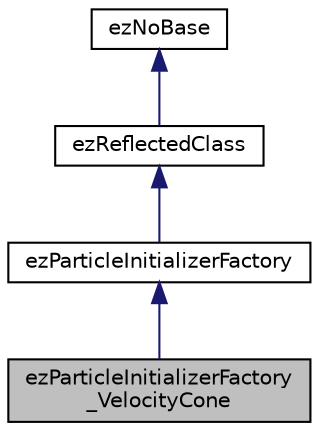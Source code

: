 digraph "ezParticleInitializerFactory_VelocityCone"
{
 // LATEX_PDF_SIZE
  edge [fontname="Helvetica",fontsize="10",labelfontname="Helvetica",labelfontsize="10"];
  node [fontname="Helvetica",fontsize="10",shape=record];
  Node1 [label="ezParticleInitializerFactory\l_VelocityCone",height=0.2,width=0.4,color="black", fillcolor="grey75", style="filled", fontcolor="black",tooltip=" "];
  Node2 -> Node1 [dir="back",color="midnightblue",fontsize="10",style="solid",fontname="Helvetica"];
  Node2 [label="ezParticleInitializerFactory",height=0.2,width=0.4,color="black", fillcolor="white", style="filled",URL="$d5/d2d/classez_particle_initializer_factory.htm",tooltip="Base class for all particle emitters."];
  Node3 -> Node2 [dir="back",color="midnightblue",fontsize="10",style="solid",fontname="Helvetica"];
  Node3 [label="ezReflectedClass",height=0.2,width=0.4,color="black", fillcolor="white", style="filled",URL="$db/d45/classez_reflected_class.htm",tooltip="All classes that should be dynamically reflectable, need to be derived from this base class."];
  Node4 -> Node3 [dir="back",color="midnightblue",fontsize="10",style="solid",fontname="Helvetica"];
  Node4 [label="ezNoBase",height=0.2,width=0.4,color="black", fillcolor="white", style="filled",URL="$d4/d02/classez_no_base.htm",tooltip="Dummy type to pass to templates and macros that expect a base type for a class that has no base."];
}
